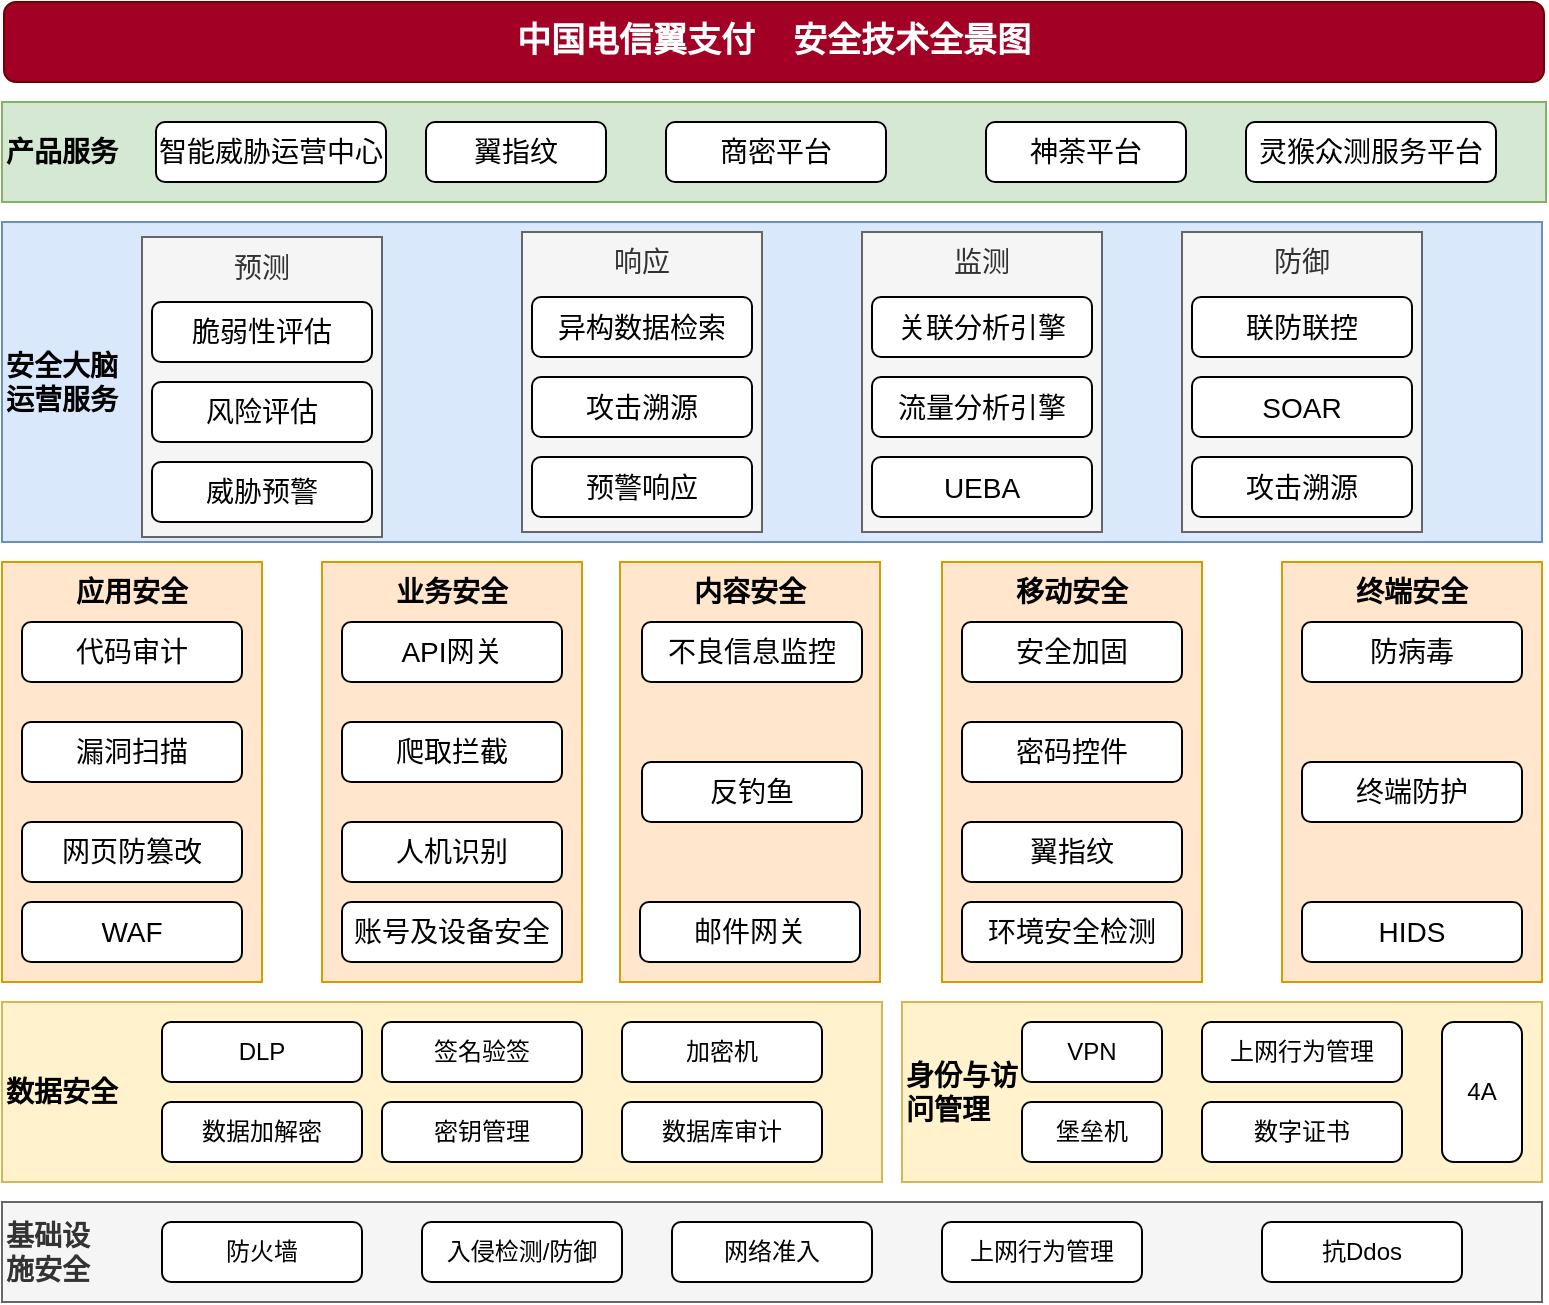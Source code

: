 <mxfile version="14.1.9" type="github">
  <diagram id="MGNypIJB5H5dZch-SJ4T" name="Page-1">
    <mxGraphModel dx="1422" dy="1931" grid="1" gridSize="10" guides="1" tooltips="1" connect="1" arrows="1" fold="1" page="1" pageScale="1" pageWidth="827" pageHeight="1169" math="0" shadow="0">
      <root>
        <mxCell id="0" />
        <mxCell id="1" parent="0" />
        <mxCell id="xnaSK2mseFq4dKcTBow4-52" value="安全大脑&lt;br&gt;运营服务" style="rounded=0;whiteSpace=wrap;html=1;fontSize=14;align=left;fontStyle=1;fillColor=#dae8fc;strokeColor=#6c8ebf;" vertex="1" parent="1">
          <mxGeometry x="40" y="30" width="770" height="160" as="geometry" />
        </mxCell>
        <mxCell id="xnaSK2mseFq4dKcTBow4-78" value="预测" style="rounded=0;whiteSpace=wrap;html=1;shadow=0;sketch=0;fontSize=14;align=center;verticalAlign=top;fillColor=#f5f5f5;strokeColor=#666666;fontColor=#333333;" vertex="1" parent="1">
          <mxGeometry x="110" y="37.5" width="120" height="150" as="geometry" />
        </mxCell>
        <mxCell id="xnaSK2mseFq4dKcTBow4-2" value="数据安全" style="rounded=0;whiteSpace=wrap;html=1;align=left;fontStyle=1;fontSize=14;fillColor=#fff2cc;strokeColor=#d6b656;" vertex="1" parent="1">
          <mxGeometry x="40" y="420" width="440" height="90" as="geometry" />
        </mxCell>
        <mxCell id="xnaSK2mseFq4dKcTBow4-3" value="基础设&lt;br&gt;施安全" style="rounded=0;whiteSpace=wrap;html=1;align=left;fontStyle=1;fontSize=14;fillColor=#f5f5f5;strokeColor=#666666;fontColor=#333333;" vertex="1" parent="1">
          <mxGeometry x="40" y="520" width="770" height="50" as="geometry" />
        </mxCell>
        <mxCell id="xnaSK2mseFq4dKcTBow4-4" value="DLP" style="rounded=1;whiteSpace=wrap;html=1;align=center;" vertex="1" parent="1">
          <mxGeometry x="120" y="430" width="100" height="30" as="geometry" />
        </mxCell>
        <mxCell id="xnaSK2mseFq4dKcTBow4-5" value="数据加解密" style="rounded=1;whiteSpace=wrap;html=1;align=center;" vertex="1" parent="1">
          <mxGeometry x="120" y="470" width="100" height="30" as="geometry" />
        </mxCell>
        <mxCell id="xnaSK2mseFq4dKcTBow4-6" value="身份与访&lt;br style=&quot;font-size: 14px;&quot;&gt;问管理" style="rounded=0;whiteSpace=wrap;html=1;align=left;fillColor=#fff2cc;strokeColor=#d6b656;sketch=0;shadow=0;fontSize=14;fontStyle=1" vertex="1" parent="1">
          <mxGeometry x="490" y="420" width="320" height="90" as="geometry" />
        </mxCell>
        <mxCell id="xnaSK2mseFq4dKcTBow4-7" value="VPN" style="rounded=1;whiteSpace=wrap;html=1;align=center;" vertex="1" parent="1">
          <mxGeometry x="550" y="430" width="70" height="30" as="geometry" />
        </mxCell>
        <mxCell id="xnaSK2mseFq4dKcTBow4-9" value="签名验签" style="rounded=1;whiteSpace=wrap;html=1;align=center;" vertex="1" parent="1">
          <mxGeometry x="230" y="430" width="100" height="30" as="geometry" />
        </mxCell>
        <mxCell id="xnaSK2mseFq4dKcTBow4-10" value="密钥管理" style="rounded=1;whiteSpace=wrap;html=1;align=center;" vertex="1" parent="1">
          <mxGeometry x="230" y="470" width="100" height="30" as="geometry" />
        </mxCell>
        <mxCell id="xnaSK2mseFq4dKcTBow4-11" value="加密机" style="rounded=1;whiteSpace=wrap;html=1;align=center;" vertex="1" parent="1">
          <mxGeometry x="350" y="430" width="100" height="30" as="geometry" />
        </mxCell>
        <mxCell id="xnaSK2mseFq4dKcTBow4-12" value="数据库审计" style="rounded=1;whiteSpace=wrap;html=1;align=center;" vertex="1" parent="1">
          <mxGeometry x="350" y="470" width="100" height="30" as="geometry" />
        </mxCell>
        <mxCell id="xnaSK2mseFq4dKcTBow4-13" value="上网行为管理" style="rounded=1;whiteSpace=wrap;html=1;align=center;" vertex="1" parent="1">
          <mxGeometry x="640" y="430" width="100" height="30" as="geometry" />
        </mxCell>
        <mxCell id="xnaSK2mseFq4dKcTBow4-14" value="堡垒机" style="rounded=1;whiteSpace=wrap;html=1;align=center;" vertex="1" parent="1">
          <mxGeometry x="550" y="470" width="70" height="30" as="geometry" />
        </mxCell>
        <mxCell id="xnaSK2mseFq4dKcTBow4-16" value="4A" style="rounded=1;whiteSpace=wrap;html=1;align=center;" vertex="1" parent="1">
          <mxGeometry x="760" y="430" width="40" height="70" as="geometry" />
        </mxCell>
        <mxCell id="xnaSK2mseFq4dKcTBow4-17" value="数字证书" style="rounded=1;whiteSpace=wrap;html=1;align=center;" vertex="1" parent="1">
          <mxGeometry x="640" y="470" width="100" height="30" as="geometry" />
        </mxCell>
        <mxCell id="xnaSK2mseFq4dKcTBow4-18" value="防火墙" style="rounded=1;whiteSpace=wrap;html=1;align=center;" vertex="1" parent="1">
          <mxGeometry x="120" y="530" width="100" height="30" as="geometry" />
        </mxCell>
        <mxCell id="xnaSK2mseFq4dKcTBow4-19" value="入侵检测/防御" style="rounded=1;whiteSpace=wrap;html=1;align=center;" vertex="1" parent="1">
          <mxGeometry x="250" y="530" width="100" height="30" as="geometry" />
        </mxCell>
        <mxCell id="xnaSK2mseFq4dKcTBow4-20" value="网络准入" style="rounded=1;whiteSpace=wrap;html=1;align=center;" vertex="1" parent="1">
          <mxGeometry x="375" y="530" width="100" height="30" as="geometry" />
        </mxCell>
        <mxCell id="xnaSK2mseFq4dKcTBow4-21" value="上网行为管理" style="rounded=1;whiteSpace=wrap;html=1;align=center;" vertex="1" parent="1">
          <mxGeometry x="510" y="530" width="100" height="30" as="geometry" />
        </mxCell>
        <mxCell id="xnaSK2mseFq4dKcTBow4-23" value="抗Ddos" style="rounded=1;whiteSpace=wrap;html=1;align=center;" vertex="1" parent="1">
          <mxGeometry x="670" y="530" width="100" height="30" as="geometry" />
        </mxCell>
        <mxCell id="xnaSK2mseFq4dKcTBow4-24" value="应用安全" style="rounded=0;whiteSpace=wrap;html=1;align=center;verticalAlign=top;fontStyle=1;fontSize=14;fillColor=#ffe6cc;strokeColor=#d79b00;" vertex="1" parent="1">
          <mxGeometry x="40" y="200" width="130" height="210" as="geometry" />
        </mxCell>
        <mxCell id="xnaSK2mseFq4dKcTBow4-27" value="代码审计" style="rounded=1;whiteSpace=wrap;html=1;fontSize=14;align=center;" vertex="1" parent="1">
          <mxGeometry x="50" y="230" width="110" height="30" as="geometry" />
        </mxCell>
        <mxCell id="xnaSK2mseFq4dKcTBow4-28" value="漏洞扫描" style="rounded=1;whiteSpace=wrap;html=1;fontSize=14;align=center;" vertex="1" parent="1">
          <mxGeometry x="50" y="280" width="110" height="30" as="geometry" />
        </mxCell>
        <mxCell id="xnaSK2mseFq4dKcTBow4-29" value="网页防篡改" style="rounded=1;whiteSpace=wrap;html=1;fontSize=14;align=center;" vertex="1" parent="1">
          <mxGeometry x="50" y="330" width="110" height="30" as="geometry" />
        </mxCell>
        <mxCell id="xnaSK2mseFq4dKcTBow4-30" value="WAF" style="rounded=1;whiteSpace=wrap;html=1;fontSize=14;align=center;" vertex="1" parent="1">
          <mxGeometry x="50" y="370" width="110" height="30" as="geometry" />
        </mxCell>
        <mxCell id="xnaSK2mseFq4dKcTBow4-31" value="业务安全" style="rounded=0;whiteSpace=wrap;html=1;align=center;verticalAlign=top;fontStyle=1;fontSize=14;fillColor=#ffe6cc;strokeColor=#d79b00;" vertex="1" parent="1">
          <mxGeometry x="200" y="200" width="130" height="210" as="geometry" />
        </mxCell>
        <mxCell id="xnaSK2mseFq4dKcTBow4-32" value="API网关" style="rounded=1;whiteSpace=wrap;html=1;fontSize=14;align=center;" vertex="1" parent="1">
          <mxGeometry x="210" y="230" width="110" height="30" as="geometry" />
        </mxCell>
        <mxCell id="xnaSK2mseFq4dKcTBow4-33" value="爬取拦截" style="rounded=1;whiteSpace=wrap;html=1;fontSize=14;align=center;" vertex="1" parent="1">
          <mxGeometry x="210" y="280" width="110" height="30" as="geometry" />
        </mxCell>
        <mxCell id="xnaSK2mseFq4dKcTBow4-34" value="人机识别" style="rounded=1;whiteSpace=wrap;html=1;fontSize=14;align=center;" vertex="1" parent="1">
          <mxGeometry x="210" y="330" width="110" height="30" as="geometry" />
        </mxCell>
        <mxCell id="xnaSK2mseFq4dKcTBow4-35" value="账号及设备安全" style="rounded=1;whiteSpace=wrap;html=1;fontSize=14;align=center;" vertex="1" parent="1">
          <mxGeometry x="210" y="370" width="110" height="30" as="geometry" />
        </mxCell>
        <mxCell id="xnaSK2mseFq4dKcTBow4-46" value="终端安全" style="rounded=0;whiteSpace=wrap;html=1;align=center;verticalAlign=top;fontStyle=1;fontSize=14;fillColor=#ffe6cc;strokeColor=#d79b00;" vertex="1" parent="1">
          <mxGeometry x="680" y="200" width="130" height="210" as="geometry" />
        </mxCell>
        <mxCell id="xnaSK2mseFq4dKcTBow4-47" value="防病毒" style="rounded=1;whiteSpace=wrap;html=1;fontSize=14;align=center;" vertex="1" parent="1">
          <mxGeometry x="690" y="230" width="110" height="30" as="geometry" />
        </mxCell>
        <mxCell id="xnaSK2mseFq4dKcTBow4-48" value="终端防护" style="rounded=1;whiteSpace=wrap;html=1;fontSize=14;align=center;" vertex="1" parent="1">
          <mxGeometry x="690" y="300" width="110" height="30" as="geometry" />
        </mxCell>
        <mxCell id="xnaSK2mseFq4dKcTBow4-49" value="HIDS" style="rounded=1;whiteSpace=wrap;html=1;fontSize=14;align=center;" vertex="1" parent="1">
          <mxGeometry x="690" y="370" width="110" height="30" as="geometry" />
        </mxCell>
        <mxCell id="xnaSK2mseFq4dKcTBow4-53" value="脆弱性评估" style="rounded=1;whiteSpace=wrap;html=1;fontSize=14;align=center;" vertex="1" parent="1">
          <mxGeometry x="115" y="70" width="110" height="30" as="geometry" />
        </mxCell>
        <mxCell id="xnaSK2mseFq4dKcTBow4-58" value="风险评估" style="rounded=1;whiteSpace=wrap;html=1;fontSize=14;align=center;" vertex="1" parent="1">
          <mxGeometry x="115" y="110" width="110" height="30" as="geometry" />
        </mxCell>
        <mxCell id="xnaSK2mseFq4dKcTBow4-63" value="中国电信翼支付&amp;nbsp; &amp;nbsp; 安全技术全景图" style="rounded=1;whiteSpace=wrap;html=1;fontSize=17;align=center;fontStyle=1;fillColor=#a20025;strokeColor=#6F0000;fontColor=#ffffff;" vertex="1" parent="1">
          <mxGeometry x="41" y="-80" width="770" height="40" as="geometry" />
        </mxCell>
        <mxCell id="xnaSK2mseFq4dKcTBow4-64" value="产品服务" style="rounded=0;whiteSpace=wrap;html=1;fontSize=14;align=left;fontStyle=1;fillColor=#d5e8d4;strokeColor=#82b366;" vertex="1" parent="1">
          <mxGeometry x="40" y="-30" width="772" height="50" as="geometry" />
        </mxCell>
        <mxCell id="xnaSK2mseFq4dKcTBow4-65" value="灵猴众测服务平台" style="rounded=1;whiteSpace=wrap;html=1;fontSize=14;align=center;" vertex="1" parent="1">
          <mxGeometry x="662" y="-20" width="125" height="30" as="geometry" />
        </mxCell>
        <mxCell id="xnaSK2mseFq4dKcTBow4-66" value="商密平台" style="rounded=1;whiteSpace=wrap;html=1;fontSize=14;align=center;" vertex="1" parent="1">
          <mxGeometry x="372" y="-20" width="110" height="30" as="geometry" />
        </mxCell>
        <mxCell id="xnaSK2mseFq4dKcTBow4-67" value="翼指纹" style="rounded=1;whiteSpace=wrap;html=1;fontSize=14;align=center;" vertex="1" parent="1">
          <mxGeometry x="252" y="-20" width="90" height="30" as="geometry" />
        </mxCell>
        <mxCell id="xnaSK2mseFq4dKcTBow4-70" value="神荼平台" style="rounded=1;whiteSpace=wrap;html=1;fontSize=14;align=center;" vertex="1" parent="1">
          <mxGeometry x="532" y="-20" width="100" height="30" as="geometry" />
        </mxCell>
        <mxCell id="xnaSK2mseFq4dKcTBow4-74" value="智能威胁运营中心" style="rounded=1;whiteSpace=wrap;html=1;fontSize=14;align=center;" vertex="1" parent="1">
          <mxGeometry x="117" y="-20" width="115" height="30" as="geometry" />
        </mxCell>
        <mxCell id="xnaSK2mseFq4dKcTBow4-79" value="" style="group" vertex="1" connectable="0" parent="1">
          <mxGeometry x="510" y="200" width="130" height="210" as="geometry" />
        </mxCell>
        <mxCell id="xnaSK2mseFq4dKcTBow4-41" value="移动安全" style="rounded=0;whiteSpace=wrap;html=1;align=center;verticalAlign=top;fontStyle=1;fontSize=14;fillColor=#ffe6cc;strokeColor=#d79b00;" vertex="1" parent="xnaSK2mseFq4dKcTBow4-79">
          <mxGeometry width="130" height="210" as="geometry" />
        </mxCell>
        <mxCell id="xnaSK2mseFq4dKcTBow4-42" value="安全加固" style="rounded=1;whiteSpace=wrap;html=1;fontSize=14;align=center;" vertex="1" parent="xnaSK2mseFq4dKcTBow4-79">
          <mxGeometry x="10" y="30" width="110" height="30" as="geometry" />
        </mxCell>
        <mxCell id="xnaSK2mseFq4dKcTBow4-43" value="密码控件" style="rounded=1;whiteSpace=wrap;html=1;fontSize=14;align=center;" vertex="1" parent="xnaSK2mseFq4dKcTBow4-79">
          <mxGeometry x="10" y="80" width="110" height="30" as="geometry" />
        </mxCell>
        <mxCell id="xnaSK2mseFq4dKcTBow4-44" value="翼指纹" style="rounded=1;whiteSpace=wrap;html=1;fontSize=14;align=center;" vertex="1" parent="xnaSK2mseFq4dKcTBow4-79">
          <mxGeometry x="10" y="130" width="110" height="30" as="geometry" />
        </mxCell>
        <mxCell id="xnaSK2mseFq4dKcTBow4-45" value="环境安全检测" style="rounded=1;whiteSpace=wrap;html=1;fontSize=14;align=center;" vertex="1" parent="xnaSK2mseFq4dKcTBow4-79">
          <mxGeometry x="10" y="170" width="110" height="30" as="geometry" />
        </mxCell>
        <mxCell id="xnaSK2mseFq4dKcTBow4-80" value="" style="group" vertex="1" connectable="0" parent="1">
          <mxGeometry x="349" y="200" width="130" height="210" as="geometry" />
        </mxCell>
        <mxCell id="xnaSK2mseFq4dKcTBow4-36" value="内容安全" style="rounded=0;whiteSpace=wrap;html=1;align=center;verticalAlign=top;fontStyle=1;fontSize=14;fillColor=#ffe6cc;strokeColor=#d79b00;" vertex="1" parent="xnaSK2mseFq4dKcTBow4-80">
          <mxGeometry width="130" height="210" as="geometry" />
        </mxCell>
        <mxCell id="xnaSK2mseFq4dKcTBow4-37" value="不良信息监控" style="rounded=1;whiteSpace=wrap;html=1;fontSize=14;align=center;" vertex="1" parent="xnaSK2mseFq4dKcTBow4-80">
          <mxGeometry x="11" y="30" width="110" height="30" as="geometry" />
        </mxCell>
        <mxCell id="xnaSK2mseFq4dKcTBow4-38" value="反钓鱼" style="rounded=1;whiteSpace=wrap;html=1;fontSize=14;align=center;" vertex="1" parent="xnaSK2mseFq4dKcTBow4-80">
          <mxGeometry x="11" y="100" width="110" height="30" as="geometry" />
        </mxCell>
        <mxCell id="xnaSK2mseFq4dKcTBow4-39" value="邮件网关" style="rounded=1;whiteSpace=wrap;html=1;fontSize=14;align=center;" vertex="1" parent="xnaSK2mseFq4dKcTBow4-80">
          <mxGeometry x="10" y="170" width="110" height="30" as="geometry" />
        </mxCell>
        <mxCell id="xnaSK2mseFq4dKcTBow4-82" value="威胁预警" style="rounded=1;whiteSpace=wrap;html=1;fontSize=14;align=center;" vertex="1" parent="1">
          <mxGeometry x="115" y="150" width="110" height="30" as="geometry" />
        </mxCell>
        <mxCell id="xnaSK2mseFq4dKcTBow4-93" value="" style="group;fillColor=#f5f5f5;strokeColor=#666666;fontColor=#333333;" vertex="1" connectable="0" parent="1">
          <mxGeometry x="630" y="35" width="120" height="150" as="geometry" />
        </mxCell>
        <mxCell id="xnaSK2mseFq4dKcTBow4-89" value="防御" style="rounded=0;whiteSpace=wrap;html=1;shadow=0;sketch=0;fontSize=14;align=center;verticalAlign=top;fillColor=#f5f5f5;strokeColor=#666666;fontColor=#333333;" vertex="1" parent="xnaSK2mseFq4dKcTBow4-93">
          <mxGeometry width="120" height="150" as="geometry" />
        </mxCell>
        <mxCell id="xnaSK2mseFq4dKcTBow4-60" value="攻击溯源" style="rounded=1;whiteSpace=wrap;html=1;fontSize=14;align=center;" vertex="1" parent="xnaSK2mseFq4dKcTBow4-93">
          <mxGeometry x="5" y="112.5" width="110" height="30" as="geometry" />
        </mxCell>
        <mxCell id="xnaSK2mseFq4dKcTBow4-86" value="SOAR" style="rounded=1;whiteSpace=wrap;html=1;fontSize=14;align=center;" vertex="1" parent="xnaSK2mseFq4dKcTBow4-93">
          <mxGeometry x="5" y="72.5" width="110" height="30" as="geometry" />
        </mxCell>
        <mxCell id="xnaSK2mseFq4dKcTBow4-92" value="联防联控" style="rounded=1;whiteSpace=wrap;html=1;fontSize=14;align=center;" vertex="1" parent="xnaSK2mseFq4dKcTBow4-93">
          <mxGeometry x="5" y="32.5" width="110" height="30" as="geometry" />
        </mxCell>
        <mxCell id="xnaSK2mseFq4dKcTBow4-94" value="" style="group;fillColor=#f5f5f5;strokeColor=#666666;fontColor=#333333;" vertex="1" connectable="0" parent="1">
          <mxGeometry x="470" y="35" width="120" height="150" as="geometry" />
        </mxCell>
        <mxCell id="xnaSK2mseFq4dKcTBow4-84" value="监测" style="rounded=0;whiteSpace=wrap;html=1;shadow=0;sketch=0;fontSize=14;align=center;verticalAlign=top;fillColor=#f5f5f5;strokeColor=#666666;fontColor=#333333;" vertex="1" parent="xnaSK2mseFq4dKcTBow4-94">
          <mxGeometry width="120" height="150" as="geometry" />
        </mxCell>
        <mxCell id="xnaSK2mseFq4dKcTBow4-85" value="流量分析引擎" style="rounded=1;whiteSpace=wrap;html=1;fontSize=14;align=center;" vertex="1" parent="xnaSK2mseFq4dKcTBow4-94">
          <mxGeometry x="5" y="72.5" width="110" height="30" as="geometry" />
        </mxCell>
        <mxCell id="xnaSK2mseFq4dKcTBow4-88" value="UEBA" style="rounded=1;whiteSpace=wrap;html=1;fontSize=14;align=center;" vertex="1" parent="xnaSK2mseFq4dKcTBow4-94">
          <mxGeometry x="5" y="112.5" width="110" height="30" as="geometry" />
        </mxCell>
        <mxCell id="xnaSK2mseFq4dKcTBow4-91" value="关联分析引擎" style="rounded=1;whiteSpace=wrap;html=1;fontSize=14;align=center;" vertex="1" parent="xnaSK2mseFq4dKcTBow4-94">
          <mxGeometry x="5" y="32.5" width="110" height="30" as="geometry" />
        </mxCell>
        <mxCell id="xnaSK2mseFq4dKcTBow4-95" value="" style="group;fillColor=#f5f5f5;strokeColor=#666666;fontColor=#333333;" vertex="1" connectable="0" parent="1">
          <mxGeometry x="300" y="35" width="120" height="150" as="geometry" />
        </mxCell>
        <mxCell id="xnaSK2mseFq4dKcTBow4-81" value="响应" style="rounded=0;whiteSpace=wrap;html=1;shadow=0;sketch=0;fontSize=14;align=center;verticalAlign=top;fillColor=#f5f5f5;strokeColor=#666666;fontColor=#333333;" vertex="1" parent="xnaSK2mseFq4dKcTBow4-95">
          <mxGeometry width="120" height="150" as="geometry" />
        </mxCell>
        <mxCell id="xnaSK2mseFq4dKcTBow4-56" value="异构数据检索" style="rounded=1;whiteSpace=wrap;html=1;fontSize=14;align=center;" vertex="1" parent="xnaSK2mseFq4dKcTBow4-95">
          <mxGeometry x="5" y="32.5" width="110" height="30" as="geometry" />
        </mxCell>
        <mxCell id="xnaSK2mseFq4dKcTBow4-57" value="预警响应" style="rounded=1;whiteSpace=wrap;html=1;fontSize=14;align=center;" vertex="1" parent="xnaSK2mseFq4dKcTBow4-95">
          <mxGeometry x="5" y="112.5" width="110" height="30" as="geometry" />
        </mxCell>
        <mxCell id="xnaSK2mseFq4dKcTBow4-83" value="攻击溯源" style="rounded=1;whiteSpace=wrap;html=1;fontSize=14;align=center;" vertex="1" parent="xnaSK2mseFq4dKcTBow4-95">
          <mxGeometry x="5" y="72.5" width="110" height="30" as="geometry" />
        </mxCell>
      </root>
    </mxGraphModel>
  </diagram>
</mxfile>
